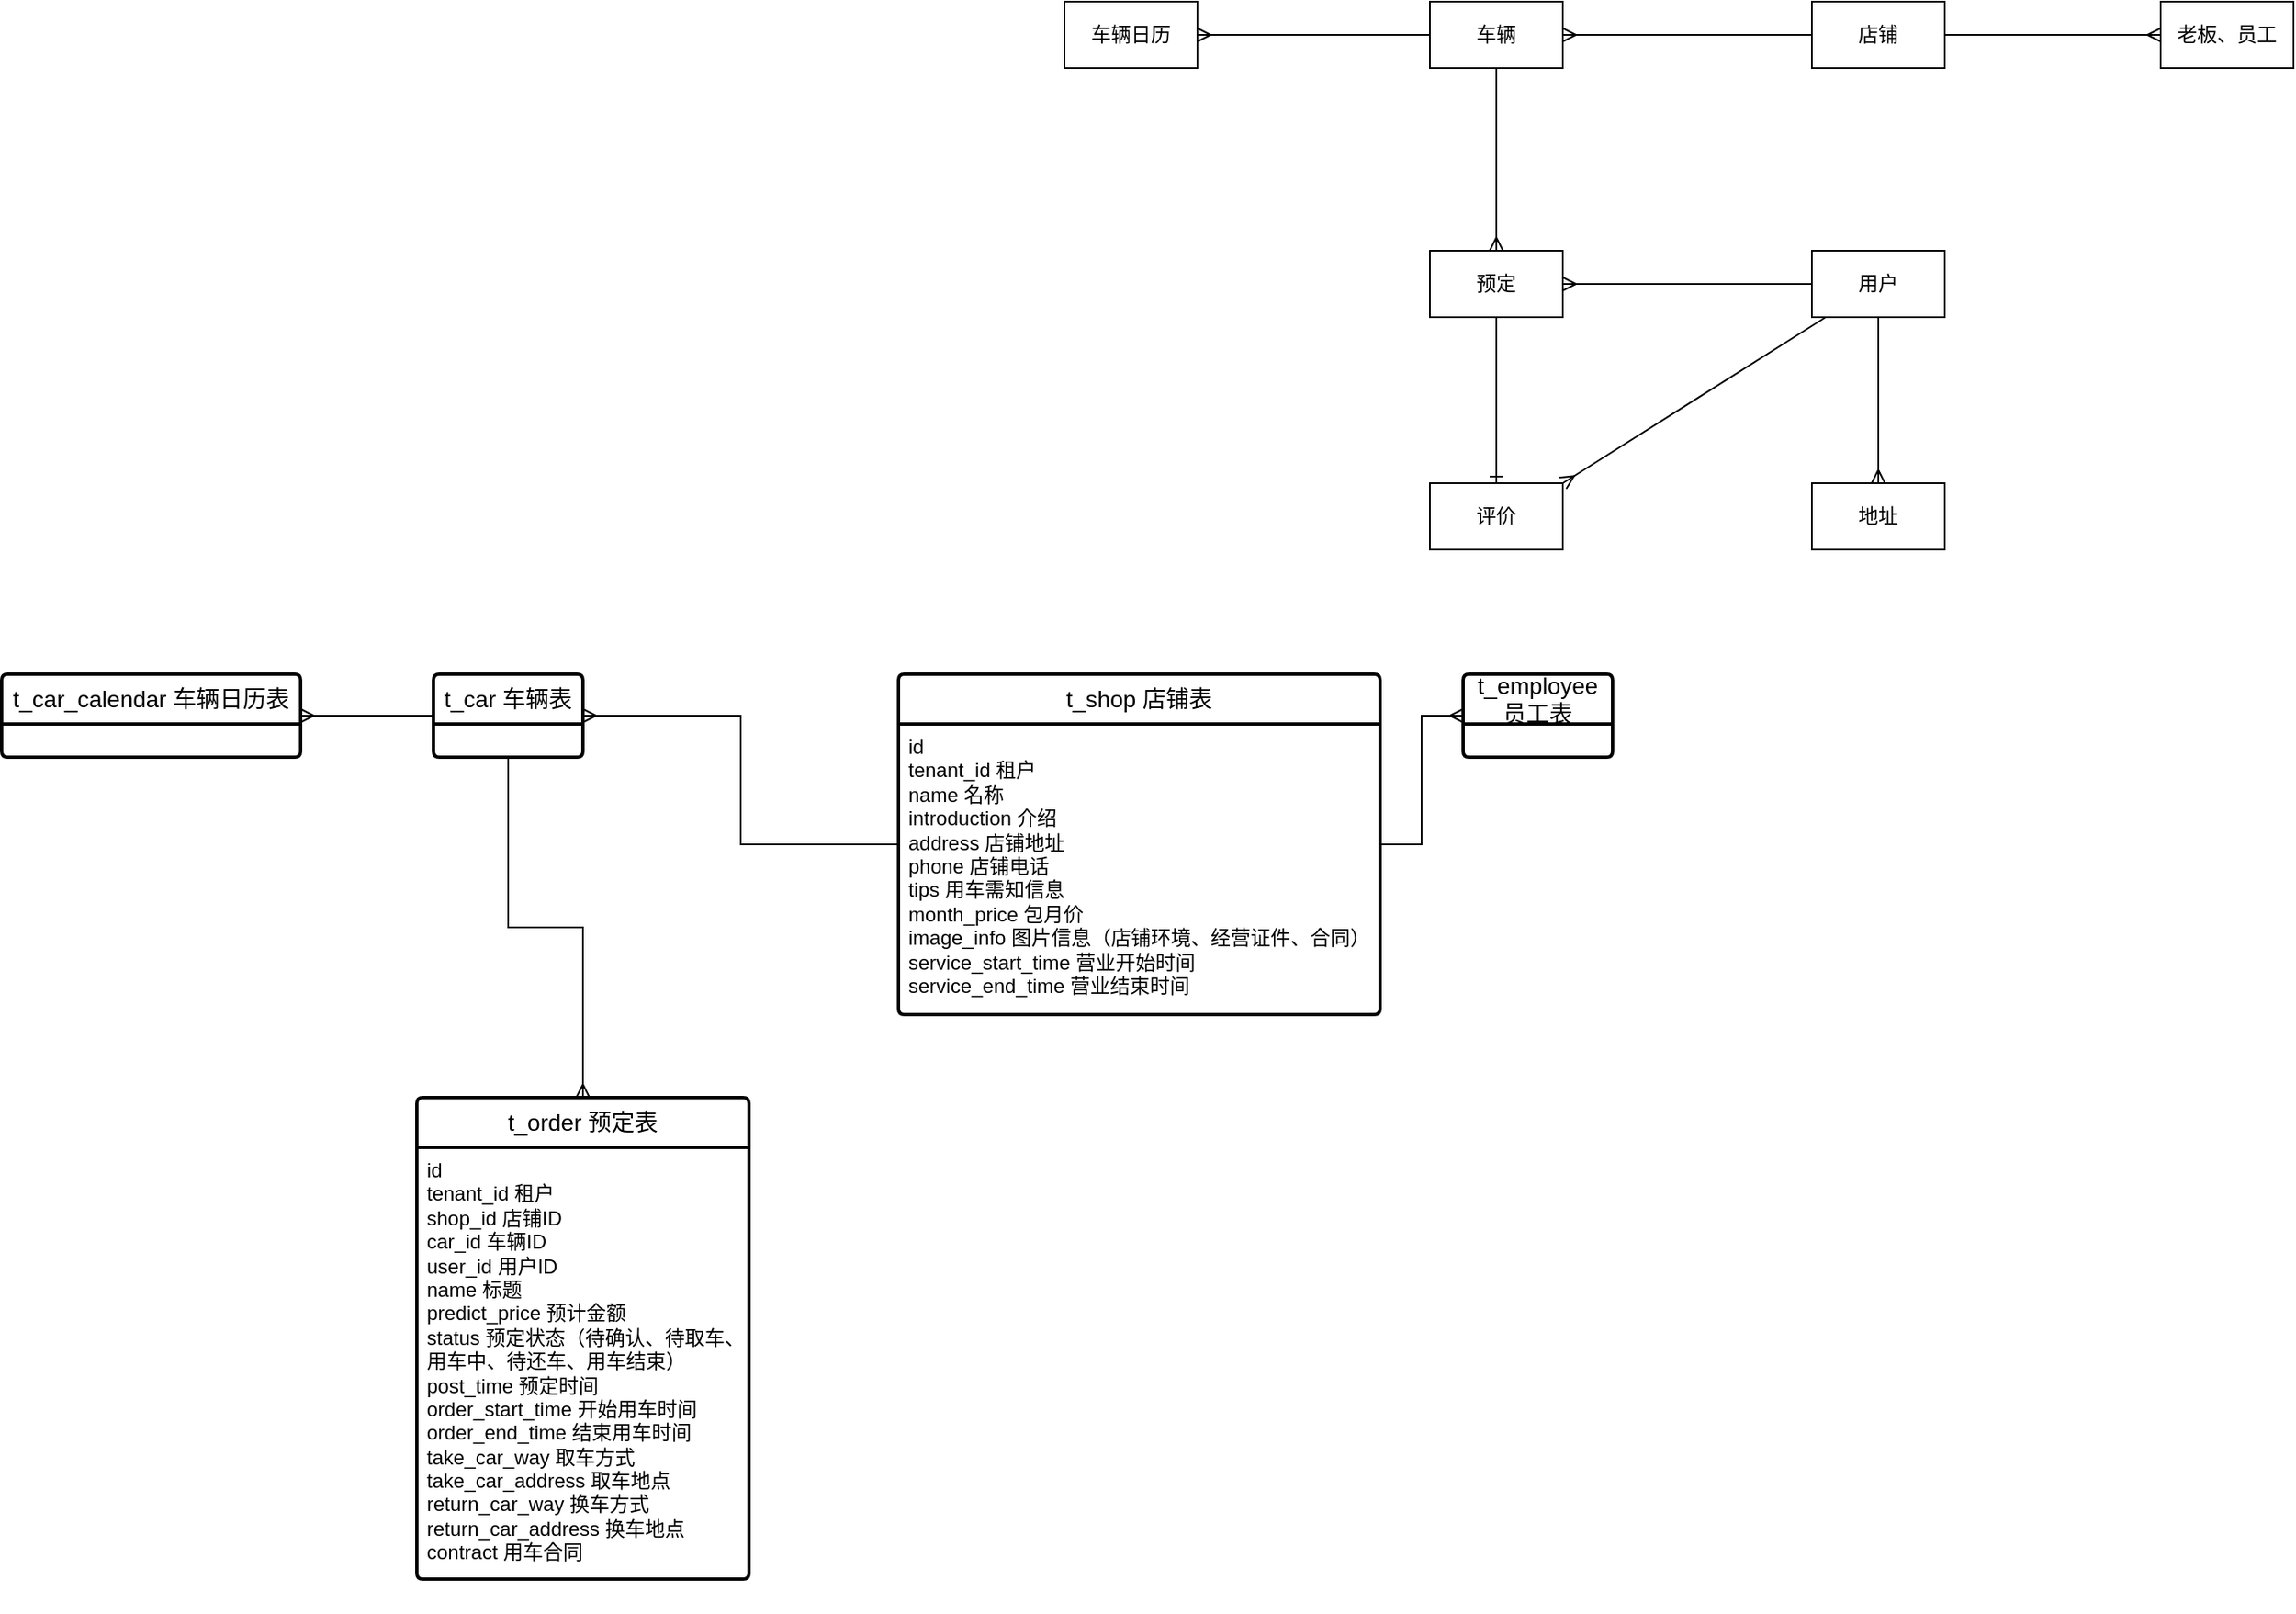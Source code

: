 <mxfile version="26.0.4">
  <diagram name="第 1 页" id="rmp4qP0olDDoNu-qhYZk">
    <mxGraphModel dx="2261" dy="674" grid="1" gridSize="10" guides="1" tooltips="1" connect="1" arrows="1" fold="1" page="1" pageScale="1" pageWidth="827" pageHeight="1169" math="0" shadow="0">
      <root>
        <mxCell id="0" />
        <mxCell id="1" parent="0" />
        <mxCell id="X4tEAedpMW4PkXCzZPzj-12" style="edgeStyle=orthogonalEdgeStyle;rounded=0;orthogonalLoop=1;jettySize=auto;html=1;entryX=1;entryY=0.5;entryDx=0;entryDy=0;endArrow=ERmany;endFill=0;" parent="1" source="X4tEAedpMW4PkXCzZPzj-1" target="X4tEAedpMW4PkXCzZPzj-4" edge="1">
          <mxGeometry relative="1" as="geometry" />
        </mxCell>
        <mxCell id="X4tEAedpMW4PkXCzZPzj-14" style="rounded=0;orthogonalLoop=1;jettySize=auto;html=1;entryX=0.5;entryY=0;entryDx=0;entryDy=0;endArrow=ERmany;endFill=0;" parent="1" target="X4tEAedpMW4PkXCzZPzj-5" edge="1">
          <mxGeometry relative="1" as="geometry">
            <mxPoint x="240.001" y="220" as="sourcePoint" />
            <mxPoint x="400.77" y="330" as="targetPoint" />
          </mxGeometry>
        </mxCell>
        <mxCell id="X4tEAedpMW4PkXCzZPzj-1" value="车辆" style="rounded=0;whiteSpace=wrap;html=1;" parent="1" vertex="1">
          <mxGeometry x="200" y="180" width="80" height="40" as="geometry" />
        </mxCell>
        <mxCell id="X4tEAedpMW4PkXCzZPzj-11" style="edgeStyle=orthogonalEdgeStyle;rounded=0;orthogonalLoop=1;jettySize=auto;html=1;entryX=1;entryY=0.5;entryDx=0;entryDy=0;endArrow=ERmany;endFill=0;" parent="1" source="X4tEAedpMW4PkXCzZPzj-2" target="X4tEAedpMW4PkXCzZPzj-1" edge="1">
          <mxGeometry relative="1" as="geometry" />
        </mxCell>
        <mxCell id="X4tEAedpMW4PkXCzZPzj-13" style="edgeStyle=orthogonalEdgeStyle;rounded=0;orthogonalLoop=1;jettySize=auto;html=1;entryX=0;entryY=0.5;entryDx=0;entryDy=0;endArrow=ERmany;endFill=0;" parent="1" source="X4tEAedpMW4PkXCzZPzj-2" target="X4tEAedpMW4PkXCzZPzj-3" edge="1">
          <mxGeometry relative="1" as="geometry" />
        </mxCell>
        <mxCell id="X4tEAedpMW4PkXCzZPzj-2" value="店铺" style="rounded=0;whiteSpace=wrap;html=1;" parent="1" vertex="1">
          <mxGeometry x="430" y="180" width="80" height="40" as="geometry" />
        </mxCell>
        <mxCell id="X4tEAedpMW4PkXCzZPzj-3" value="老板、员工" style="rounded=0;whiteSpace=wrap;html=1;" parent="1" vertex="1">
          <mxGeometry x="640" y="180" width="80" height="40" as="geometry" />
        </mxCell>
        <mxCell id="X4tEAedpMW4PkXCzZPzj-4" value="车辆日历" style="rounded=0;whiteSpace=wrap;html=1;" parent="1" vertex="1">
          <mxGeometry x="-20" y="180" width="80" height="40" as="geometry" />
        </mxCell>
        <mxCell id="X4tEAedpMW4PkXCzZPzj-17" style="edgeStyle=orthogonalEdgeStyle;rounded=0;orthogonalLoop=1;jettySize=auto;html=1;entryX=0.5;entryY=0;entryDx=0;entryDy=0;endArrow=ERone;endFill=0;" parent="1" source="X4tEAedpMW4PkXCzZPzj-5" target="X4tEAedpMW4PkXCzZPzj-8" edge="1">
          <mxGeometry relative="1" as="geometry" />
        </mxCell>
        <mxCell id="X4tEAedpMW4PkXCzZPzj-5" value="预定" style="rounded=0;whiteSpace=wrap;html=1;" parent="1" vertex="1">
          <mxGeometry x="200" y="330" width="80" height="40" as="geometry" />
        </mxCell>
        <mxCell id="X4tEAedpMW4PkXCzZPzj-15" style="edgeStyle=orthogonalEdgeStyle;rounded=0;orthogonalLoop=1;jettySize=auto;html=1;entryX=1;entryY=0.5;entryDx=0;entryDy=0;endArrow=ERmany;endFill=0;" parent="1" source="X4tEAedpMW4PkXCzZPzj-6" target="X4tEAedpMW4PkXCzZPzj-5" edge="1">
          <mxGeometry relative="1" as="geometry" />
        </mxCell>
        <mxCell id="X4tEAedpMW4PkXCzZPzj-18" style="edgeStyle=orthogonalEdgeStyle;rounded=0;orthogonalLoop=1;jettySize=auto;html=1;endArrow=ERmany;endFill=0;" parent="1" source="X4tEAedpMW4PkXCzZPzj-6" target="X4tEAedpMW4PkXCzZPzj-7" edge="1">
          <mxGeometry relative="1" as="geometry" />
        </mxCell>
        <mxCell id="X4tEAedpMW4PkXCzZPzj-19" style="rounded=0;orthogonalLoop=1;jettySize=auto;html=1;entryX=1;entryY=0;entryDx=0;entryDy=0;endArrow=ERmany;endFill=0;" parent="1" source="X4tEAedpMW4PkXCzZPzj-6" target="X4tEAedpMW4PkXCzZPzj-8" edge="1">
          <mxGeometry relative="1" as="geometry" />
        </mxCell>
        <mxCell id="X4tEAedpMW4PkXCzZPzj-6" value="用户" style="rounded=0;whiteSpace=wrap;html=1;" parent="1" vertex="1">
          <mxGeometry x="430" y="330" width="80" height="40" as="geometry" />
        </mxCell>
        <mxCell id="X4tEAedpMW4PkXCzZPzj-7" value="地址" style="rounded=0;whiteSpace=wrap;html=1;" parent="1" vertex="1">
          <mxGeometry x="430" y="470" width="80" height="40" as="geometry" />
        </mxCell>
        <mxCell id="X4tEAedpMW4PkXCzZPzj-8" value="评价" style="rounded=0;whiteSpace=wrap;html=1;" parent="1" vertex="1">
          <mxGeometry x="200" y="470" width="80" height="40" as="geometry" />
        </mxCell>
        <mxCell id="d4wcHK3KjlsEsvh35f20-16" style="edgeStyle=orthogonalEdgeStyle;rounded=0;orthogonalLoop=1;jettySize=auto;html=1;entryX=1;entryY=0.5;entryDx=0;entryDy=0;endArrow=ERmany;endFill=0;" edge="1" parent="1" source="d4wcHK3KjlsEsvh35f20-4" target="d4wcHK3KjlsEsvh35f20-11">
          <mxGeometry relative="1" as="geometry" />
        </mxCell>
        <mxCell id="d4wcHK3KjlsEsvh35f20-21" style="edgeStyle=orthogonalEdgeStyle;rounded=0;orthogonalLoop=1;jettySize=auto;html=1;entryX=0.5;entryY=0;entryDx=0;entryDy=0;endArrow=ERmany;endFill=0;" edge="1" parent="1" source="d4wcHK3KjlsEsvh35f20-4" target="d4wcHK3KjlsEsvh35f20-18">
          <mxGeometry relative="1" as="geometry" />
        </mxCell>
        <mxCell id="d4wcHK3KjlsEsvh35f20-4" value="t_car 车辆表" style="swimlane;childLayout=stackLayout;horizontal=1;startSize=30;horizontalStack=0;rounded=1;fontSize=14;fontStyle=0;strokeWidth=2;resizeParent=0;resizeLast=1;shadow=0;dashed=0;align=center;arcSize=4;whiteSpace=wrap;html=1;" vertex="1" collapsed="1" parent="1">
          <mxGeometry x="-400" y="585" width="90" height="50" as="geometry">
            <mxRectangle x="-400" y="585" width="210" height="195" as="alternateBounds" />
          </mxGeometry>
        </mxCell>
        <mxCell id="d4wcHK3KjlsEsvh35f20-5" value="&lt;div style=&quot;padding-top: 0px;&quot;&gt;&lt;span style=&quot;background-color: transparent; color: light-dark(rgb(0, 0, 0), rgb(255, 255, 255));&quot;&gt;id&amp;nbsp;&lt;/span&gt;&lt;/div&gt;&lt;div&gt;shop_id 店铺ID&lt;/div&gt;&lt;div&gt;tenant_id 租户&lt;/div&gt;name 名称&lt;br&gt;day_price 日常价&lt;div&gt;month_price 包月价&lt;br&gt;&lt;div&gt;cover 封面&lt;/div&gt;&lt;div&gt;image_info 图片信息（外饰、内饰）&lt;/div&gt;&lt;div&gt;config 配置信息（品牌、车况、年份、&lt;/div&gt;&lt;div&gt;排量、&lt;span style=&quot;background-color: transparent; color: light-dark(rgb(0, 0, 0), rgb(255, 255, 255));&quot;&gt;厢型、变速箱、燃油标号）&lt;/span&gt;&lt;/div&gt;&lt;/div&gt;" style="align=left;strokeColor=none;fillColor=none;spacingLeft=4;fontSize=12;verticalAlign=top;resizable=0;rotatable=0;part=1;html=1;" vertex="1" parent="d4wcHK3KjlsEsvh35f20-4">
          <mxGeometry y="30" width="210" height="165" as="geometry" />
        </mxCell>
        <mxCell id="d4wcHK3KjlsEsvh35f20-14" style="edgeStyle=orthogonalEdgeStyle;rounded=0;orthogonalLoop=1;jettySize=auto;html=1;entryX=1;entryY=0.5;entryDx=0;entryDy=0;endArrow=ERmany;endFill=0;" edge="1" parent="1" source="d4wcHK3KjlsEsvh35f20-7" target="d4wcHK3KjlsEsvh35f20-4">
          <mxGeometry relative="1" as="geometry" />
        </mxCell>
        <mxCell id="d4wcHK3KjlsEsvh35f20-15" style="edgeStyle=orthogonalEdgeStyle;rounded=0;orthogonalLoop=1;jettySize=auto;html=1;entryX=0;entryY=0.5;entryDx=0;entryDy=0;endArrow=ERmany;endFill=0;" edge="1" parent="1" source="d4wcHK3KjlsEsvh35f20-7" target="d4wcHK3KjlsEsvh35f20-9">
          <mxGeometry relative="1" as="geometry" />
        </mxCell>
        <mxCell id="d4wcHK3KjlsEsvh35f20-7" value="t_shop 店铺表" style="swimlane;childLayout=stackLayout;horizontal=1;startSize=30;horizontalStack=0;rounded=1;fontSize=14;fontStyle=0;strokeWidth=2;resizeParent=0;resizeLast=1;shadow=0;dashed=0;align=center;arcSize=4;whiteSpace=wrap;html=1;" vertex="1" parent="1">
          <mxGeometry x="-120" y="585" width="290" height="205" as="geometry">
            <mxRectangle x="-120" y="585" width="90" height="50" as="alternateBounds" />
          </mxGeometry>
        </mxCell>
        <mxCell id="d4wcHK3KjlsEsvh35f20-8" value="&lt;div style=&quot;padding-top: 0px;&quot;&gt;&lt;span style=&quot;background-color: transparent; color: light-dark(rgb(0, 0, 0), rgb(255, 255, 255));&quot;&gt;id&amp;nbsp;&lt;/span&gt;&lt;/div&gt;&lt;div&gt;tenant_id 租户&lt;/div&gt;name 名称&lt;div&gt;introduction 介绍&amp;nbsp;&lt;br&gt;address 店铺地址&lt;/div&gt;&lt;div&gt;phone 店铺电话&lt;/div&gt;&lt;div&gt;tips 用车需知信息&lt;br&gt;&lt;div&gt;month_price 包月价&lt;div&gt;image_info 图片信息（店铺环境、经营证件、合同）&lt;/div&gt;&lt;div&gt;service_start_time 营业开始时间&lt;/div&gt;&lt;/div&gt;&lt;div&gt;service_end_time 营业结束时间&lt;/div&gt;&lt;div&gt;&lt;br&gt;&lt;/div&gt;&lt;div&gt;&lt;br&gt;&lt;/div&gt;&lt;/div&gt;" style="align=left;strokeColor=none;fillColor=none;spacingLeft=4;fontSize=12;verticalAlign=top;resizable=0;rotatable=0;part=1;html=1;" vertex="1" parent="d4wcHK3KjlsEsvh35f20-7">
          <mxGeometry y="30" width="290" height="175" as="geometry" />
        </mxCell>
        <mxCell id="d4wcHK3KjlsEsvh35f20-9" value="t_employee 员工表" style="swimlane;childLayout=stackLayout;horizontal=1;startSize=30;horizontalStack=0;rounded=1;fontSize=14;fontStyle=0;strokeWidth=2;resizeParent=0;resizeLast=1;shadow=0;dashed=0;align=center;arcSize=4;whiteSpace=wrap;html=1;" vertex="1" collapsed="1" parent="1">
          <mxGeometry x="220" y="585" width="90" height="50" as="geometry">
            <mxRectangle x="220" y="585" width="160" height="175" as="alternateBounds" />
          </mxGeometry>
        </mxCell>
        <mxCell id="d4wcHK3KjlsEsvh35f20-10" value="&lt;div style=&quot;padding-top: 0px;&quot;&gt;&lt;span style=&quot;background-color: transparent; color: light-dark(rgb(0, 0, 0), rgb(255, 255, 255));&quot;&gt;id&amp;nbsp;&lt;/span&gt;&lt;/div&gt;&lt;div&gt;tenant_id 租户&lt;/div&gt;&lt;div&gt;shop_id 店铺ID&lt;/div&gt;name 名称&lt;br class=&quot;Apple-interchange-newline&quot;&gt;introduction 介绍&lt;div&gt;phone 联系方式&lt;br&gt;&lt;div&gt;boss 是否店长&lt;/div&gt;&lt;div&gt;photo 头像&lt;br&gt;&lt;div&gt;career_year 从业年限&lt;/div&gt;&lt;/div&gt;&lt;div&gt;&lt;br&gt;&lt;/div&gt;&lt;div&gt;&lt;br&gt;&lt;/div&gt;&lt;/div&gt;" style="align=left;strokeColor=none;fillColor=none;spacingLeft=4;fontSize=12;verticalAlign=top;resizable=0;rotatable=0;part=1;html=1;" vertex="1" parent="d4wcHK3KjlsEsvh35f20-9">
          <mxGeometry y="30" width="160" height="145" as="geometry" />
        </mxCell>
        <mxCell id="d4wcHK3KjlsEsvh35f20-11" value="t_car_calendar 车辆日历表" style="swimlane;childLayout=stackLayout;horizontal=1;startSize=30;horizontalStack=0;rounded=1;fontSize=14;fontStyle=0;strokeWidth=2;resizeParent=0;resizeLast=1;shadow=0;dashed=0;align=center;arcSize=4;whiteSpace=wrap;html=1;" vertex="1" collapsed="1" parent="1">
          <mxGeometry x="-660" y="585" width="180" height="50" as="geometry">
            <mxRectangle x="-660" y="585" width="200" height="135" as="alternateBounds" />
          </mxGeometry>
        </mxCell>
        <mxCell id="d4wcHK3KjlsEsvh35f20-12" value="&lt;div style=&quot;padding-top: 0px;&quot;&gt;&lt;span style=&quot;background-color: transparent; color: light-dark(rgb(0, 0, 0), rgb(255, 255, 255));&quot;&gt;id&amp;nbsp;&lt;/span&gt;&lt;/div&gt;&lt;div&gt;tenant_id 租户&lt;/div&gt;shop_id 店铺ID&lt;br class=&quot;Apple-interchange-newline&quot;&gt;car_id 车辆ID&lt;div&gt;day 日期&lt;br&gt;price 优惠价&lt;/div&gt;" style="align=left;strokeColor=none;fillColor=none;spacingLeft=4;fontSize=12;verticalAlign=top;resizable=0;rotatable=0;part=1;html=1;" vertex="1" parent="d4wcHK3KjlsEsvh35f20-11">
          <mxGeometry y="30" width="200" height="105" as="geometry" />
        </mxCell>
        <mxCell id="d4wcHK3KjlsEsvh35f20-18" value="t_order 预定表" style="swimlane;childLayout=stackLayout;horizontal=1;startSize=30;horizontalStack=0;rounded=1;fontSize=14;fontStyle=0;strokeWidth=2;resizeParent=0;resizeLast=1;shadow=0;dashed=0;align=center;arcSize=4;whiteSpace=wrap;html=1;" vertex="1" parent="1">
          <mxGeometry x="-410" y="840" width="200" height="290" as="geometry">
            <mxRectangle x="-410" y="840" width="110" height="50" as="alternateBounds" />
          </mxGeometry>
        </mxCell>
        <mxCell id="d4wcHK3KjlsEsvh35f20-19" value="&lt;div style=&quot;padding-top: 0px;&quot;&gt;&lt;span style=&quot;background-color: transparent; color: light-dark(rgb(0, 0, 0), rgb(255, 255, 255));&quot;&gt;id&amp;nbsp;&lt;/span&gt;&lt;/div&gt;tenant_id 租户&lt;div&gt;shop_id 店铺ID&lt;/div&gt;&lt;div&gt;car_id 车辆ID&lt;/div&gt;&lt;div&gt;user_id 用户ID&amp;nbsp;&lt;/div&gt;name 标题&lt;div&gt;predict_price 预计金额&amp;nbsp;&lt;br&gt;&lt;div&gt;status 预定状态（待确认、待取车、&lt;/div&gt;&lt;div&gt;用车中、待还车、用车结束）&lt;/div&gt;&lt;div&gt;post_time 预定时间&lt;/div&gt;&lt;div&gt;order_start_time 开始用车时间&lt;/div&gt;&lt;div&gt;order_end_time 结束用车时间&lt;/div&gt;&lt;div&gt;take_car_way 取车方式&lt;/div&gt;&lt;div&gt;take_car_address 取车地点&lt;/div&gt;&lt;div&gt;return_car_way 换车方式&lt;/div&gt;&lt;div&gt;return_car_address 换车地点&lt;/div&gt;&lt;div&gt;contract 用车合同&amp;nbsp;&lt;/div&gt;&lt;div&gt;&lt;br&gt;&lt;/div&gt;&lt;div&gt;&lt;br&gt;&lt;/div&gt;&lt;/div&gt;" style="align=left;strokeColor=none;fillColor=none;spacingLeft=4;fontSize=12;verticalAlign=top;resizable=0;rotatable=0;part=1;html=1;" vertex="1" parent="d4wcHK3KjlsEsvh35f20-18">
          <mxGeometry y="30" width="200" height="260" as="geometry" />
        </mxCell>
      </root>
    </mxGraphModel>
  </diagram>
</mxfile>
